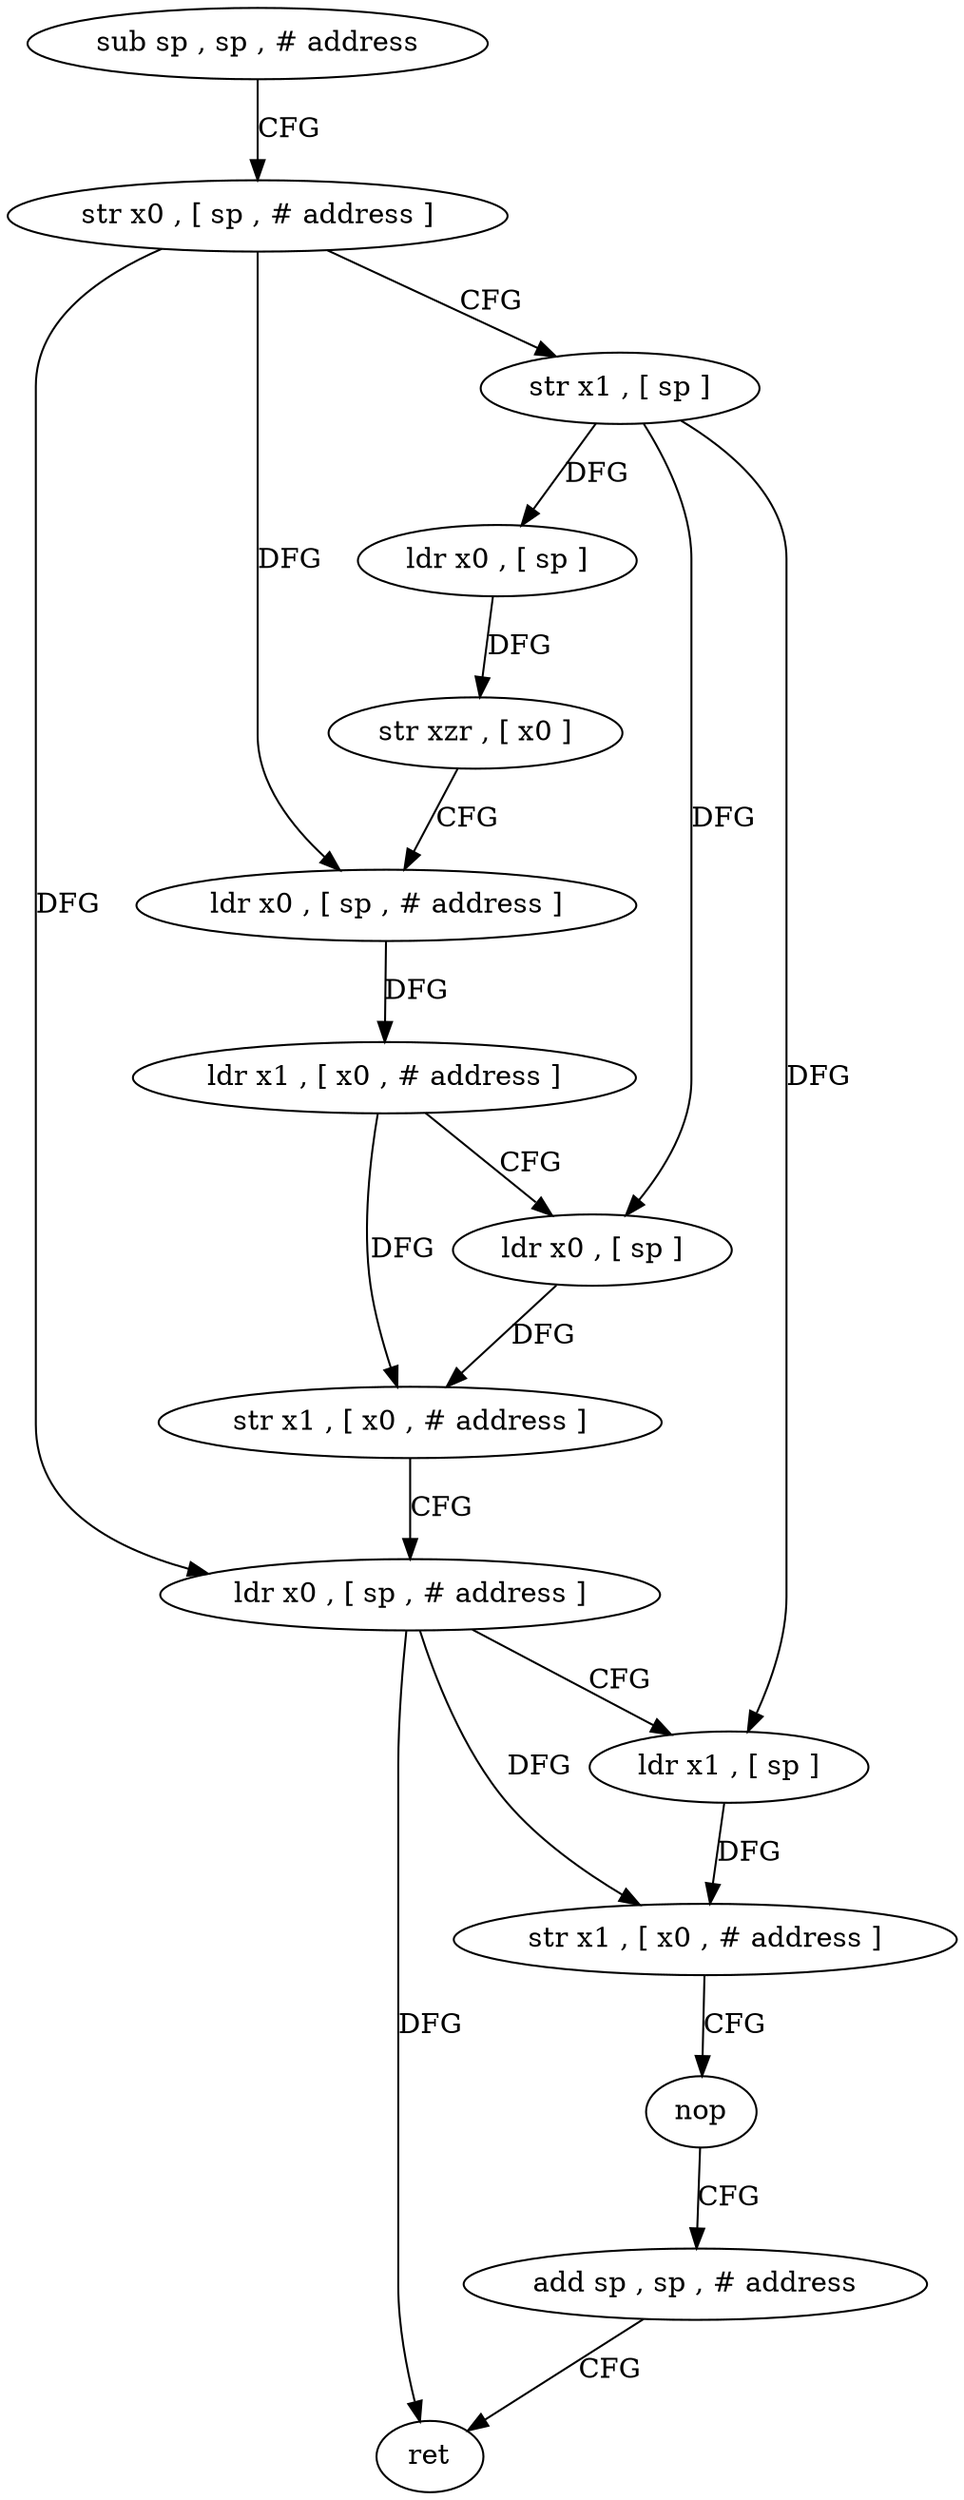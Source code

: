 digraph "func" {
"4319496" [label = "sub sp , sp , # address" ]
"4319500" [label = "str x0 , [ sp , # address ]" ]
"4319504" [label = "str x1 , [ sp ]" ]
"4319508" [label = "ldr x0 , [ sp ]" ]
"4319512" [label = "str xzr , [ x0 ]" ]
"4319516" [label = "ldr x0 , [ sp , # address ]" ]
"4319520" [label = "ldr x1 , [ x0 , # address ]" ]
"4319524" [label = "ldr x0 , [ sp ]" ]
"4319528" [label = "str x1 , [ x0 , # address ]" ]
"4319532" [label = "ldr x0 , [ sp , # address ]" ]
"4319536" [label = "ldr x1 , [ sp ]" ]
"4319540" [label = "str x1 , [ x0 , # address ]" ]
"4319544" [label = "nop" ]
"4319548" [label = "add sp , sp , # address" ]
"4319552" [label = "ret" ]
"4319496" -> "4319500" [ label = "CFG" ]
"4319500" -> "4319504" [ label = "CFG" ]
"4319500" -> "4319516" [ label = "DFG" ]
"4319500" -> "4319532" [ label = "DFG" ]
"4319504" -> "4319508" [ label = "DFG" ]
"4319504" -> "4319524" [ label = "DFG" ]
"4319504" -> "4319536" [ label = "DFG" ]
"4319508" -> "4319512" [ label = "DFG" ]
"4319512" -> "4319516" [ label = "CFG" ]
"4319516" -> "4319520" [ label = "DFG" ]
"4319520" -> "4319524" [ label = "CFG" ]
"4319520" -> "4319528" [ label = "DFG" ]
"4319524" -> "4319528" [ label = "DFG" ]
"4319528" -> "4319532" [ label = "CFG" ]
"4319532" -> "4319536" [ label = "CFG" ]
"4319532" -> "4319540" [ label = "DFG" ]
"4319532" -> "4319552" [ label = "DFG" ]
"4319536" -> "4319540" [ label = "DFG" ]
"4319540" -> "4319544" [ label = "CFG" ]
"4319544" -> "4319548" [ label = "CFG" ]
"4319548" -> "4319552" [ label = "CFG" ]
}
